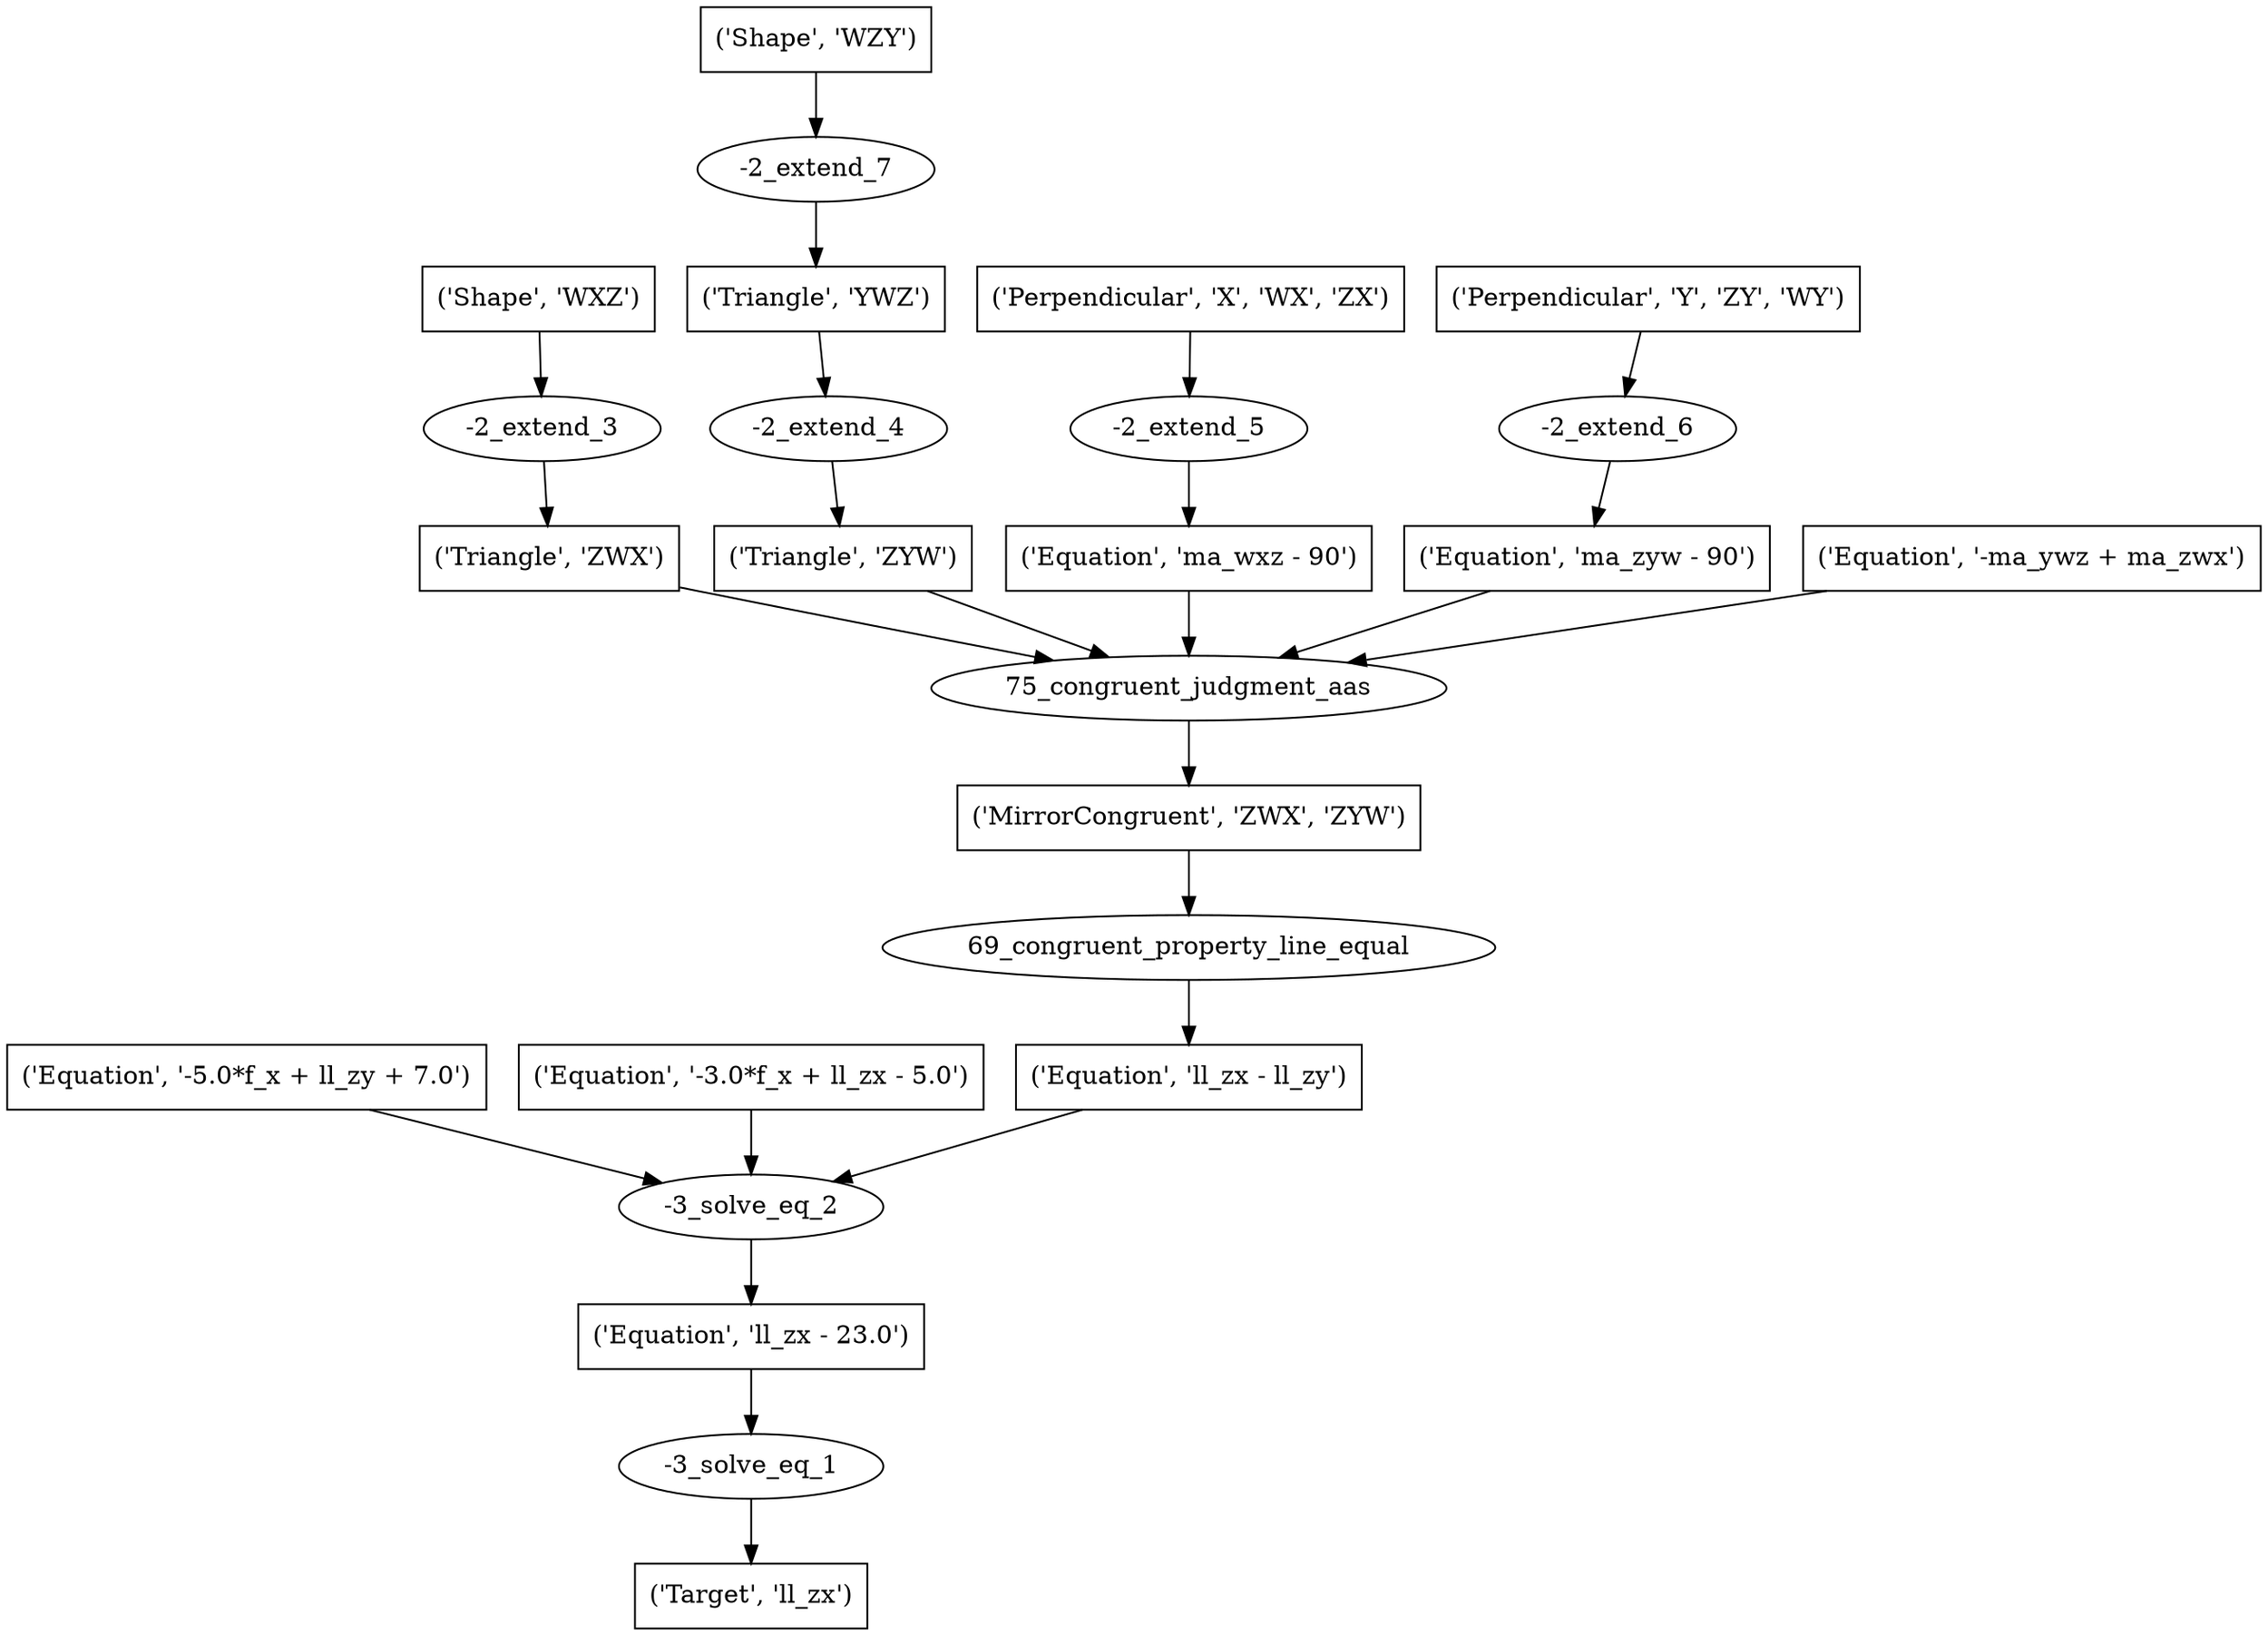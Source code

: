 digraph 97 {
	0 [label="('Target', 'll_zx')" shape=box]
	1 [label="-3_solve_eq_1"]
	1 -> 0
	2 [label="('Equation', 'll_zx - 23.0')" shape=box]
	2 -> 1
	3 [label="-3_solve_eq_2"]
	3 -> 2
	4 [label="('Equation', '-5.0*f_x + ll_zy + 7.0')" shape=box]
	4 -> 3
	5 [label="('Equation', '-3.0*f_x + ll_zx - 5.0')" shape=box]
	5 -> 3
	6 [label="('Equation', 'll_zx - ll_zy')" shape=box]
	6 -> 3
	7 [label="69_congruent_property_line_equal"]
	7 -> 6
	8 [label="('MirrorCongruent', 'ZWX', 'ZYW')" shape=box]
	8 -> 7
	9 [label="75_congruent_judgment_aas"]
	9 -> 8
	10 [label="('Triangle', 'ZWX')" shape=box]
	10 -> 9
	11 [label="('Triangle', 'ZYW')" shape=box]
	11 -> 9
	12 [label="('Equation', 'ma_wxz - 90')" shape=box]
	12 -> 9
	13 [label="('Equation', 'ma_zyw - 90')" shape=box]
	13 -> 9
	14 [label="('Equation', '-ma_ywz + ma_zwx')" shape=box]
	14 -> 9
	15 [label="-2_extend_3"]
	15 -> 10
	16 [label="('Shape', 'WXZ')" shape=box]
	16 -> 15
	17 [label="-2_extend_4"]
	17 -> 11
	18 [label="('Triangle', 'YWZ')" shape=box]
	18 -> 17
	19 [label="-2_extend_5"]
	19 -> 12
	20 [label="('Perpendicular', 'X', 'WX', 'ZX')" shape=box]
	20 -> 19
	21 [label="-2_extend_6"]
	21 -> 13
	22 [label="('Perpendicular', 'Y', 'ZY', 'WY')" shape=box]
	22 -> 21
	23 [label="-2_extend_7"]
	23 -> 18
	24 [label="('Shape', 'WZY')" shape=box]
	24 -> 23
}
